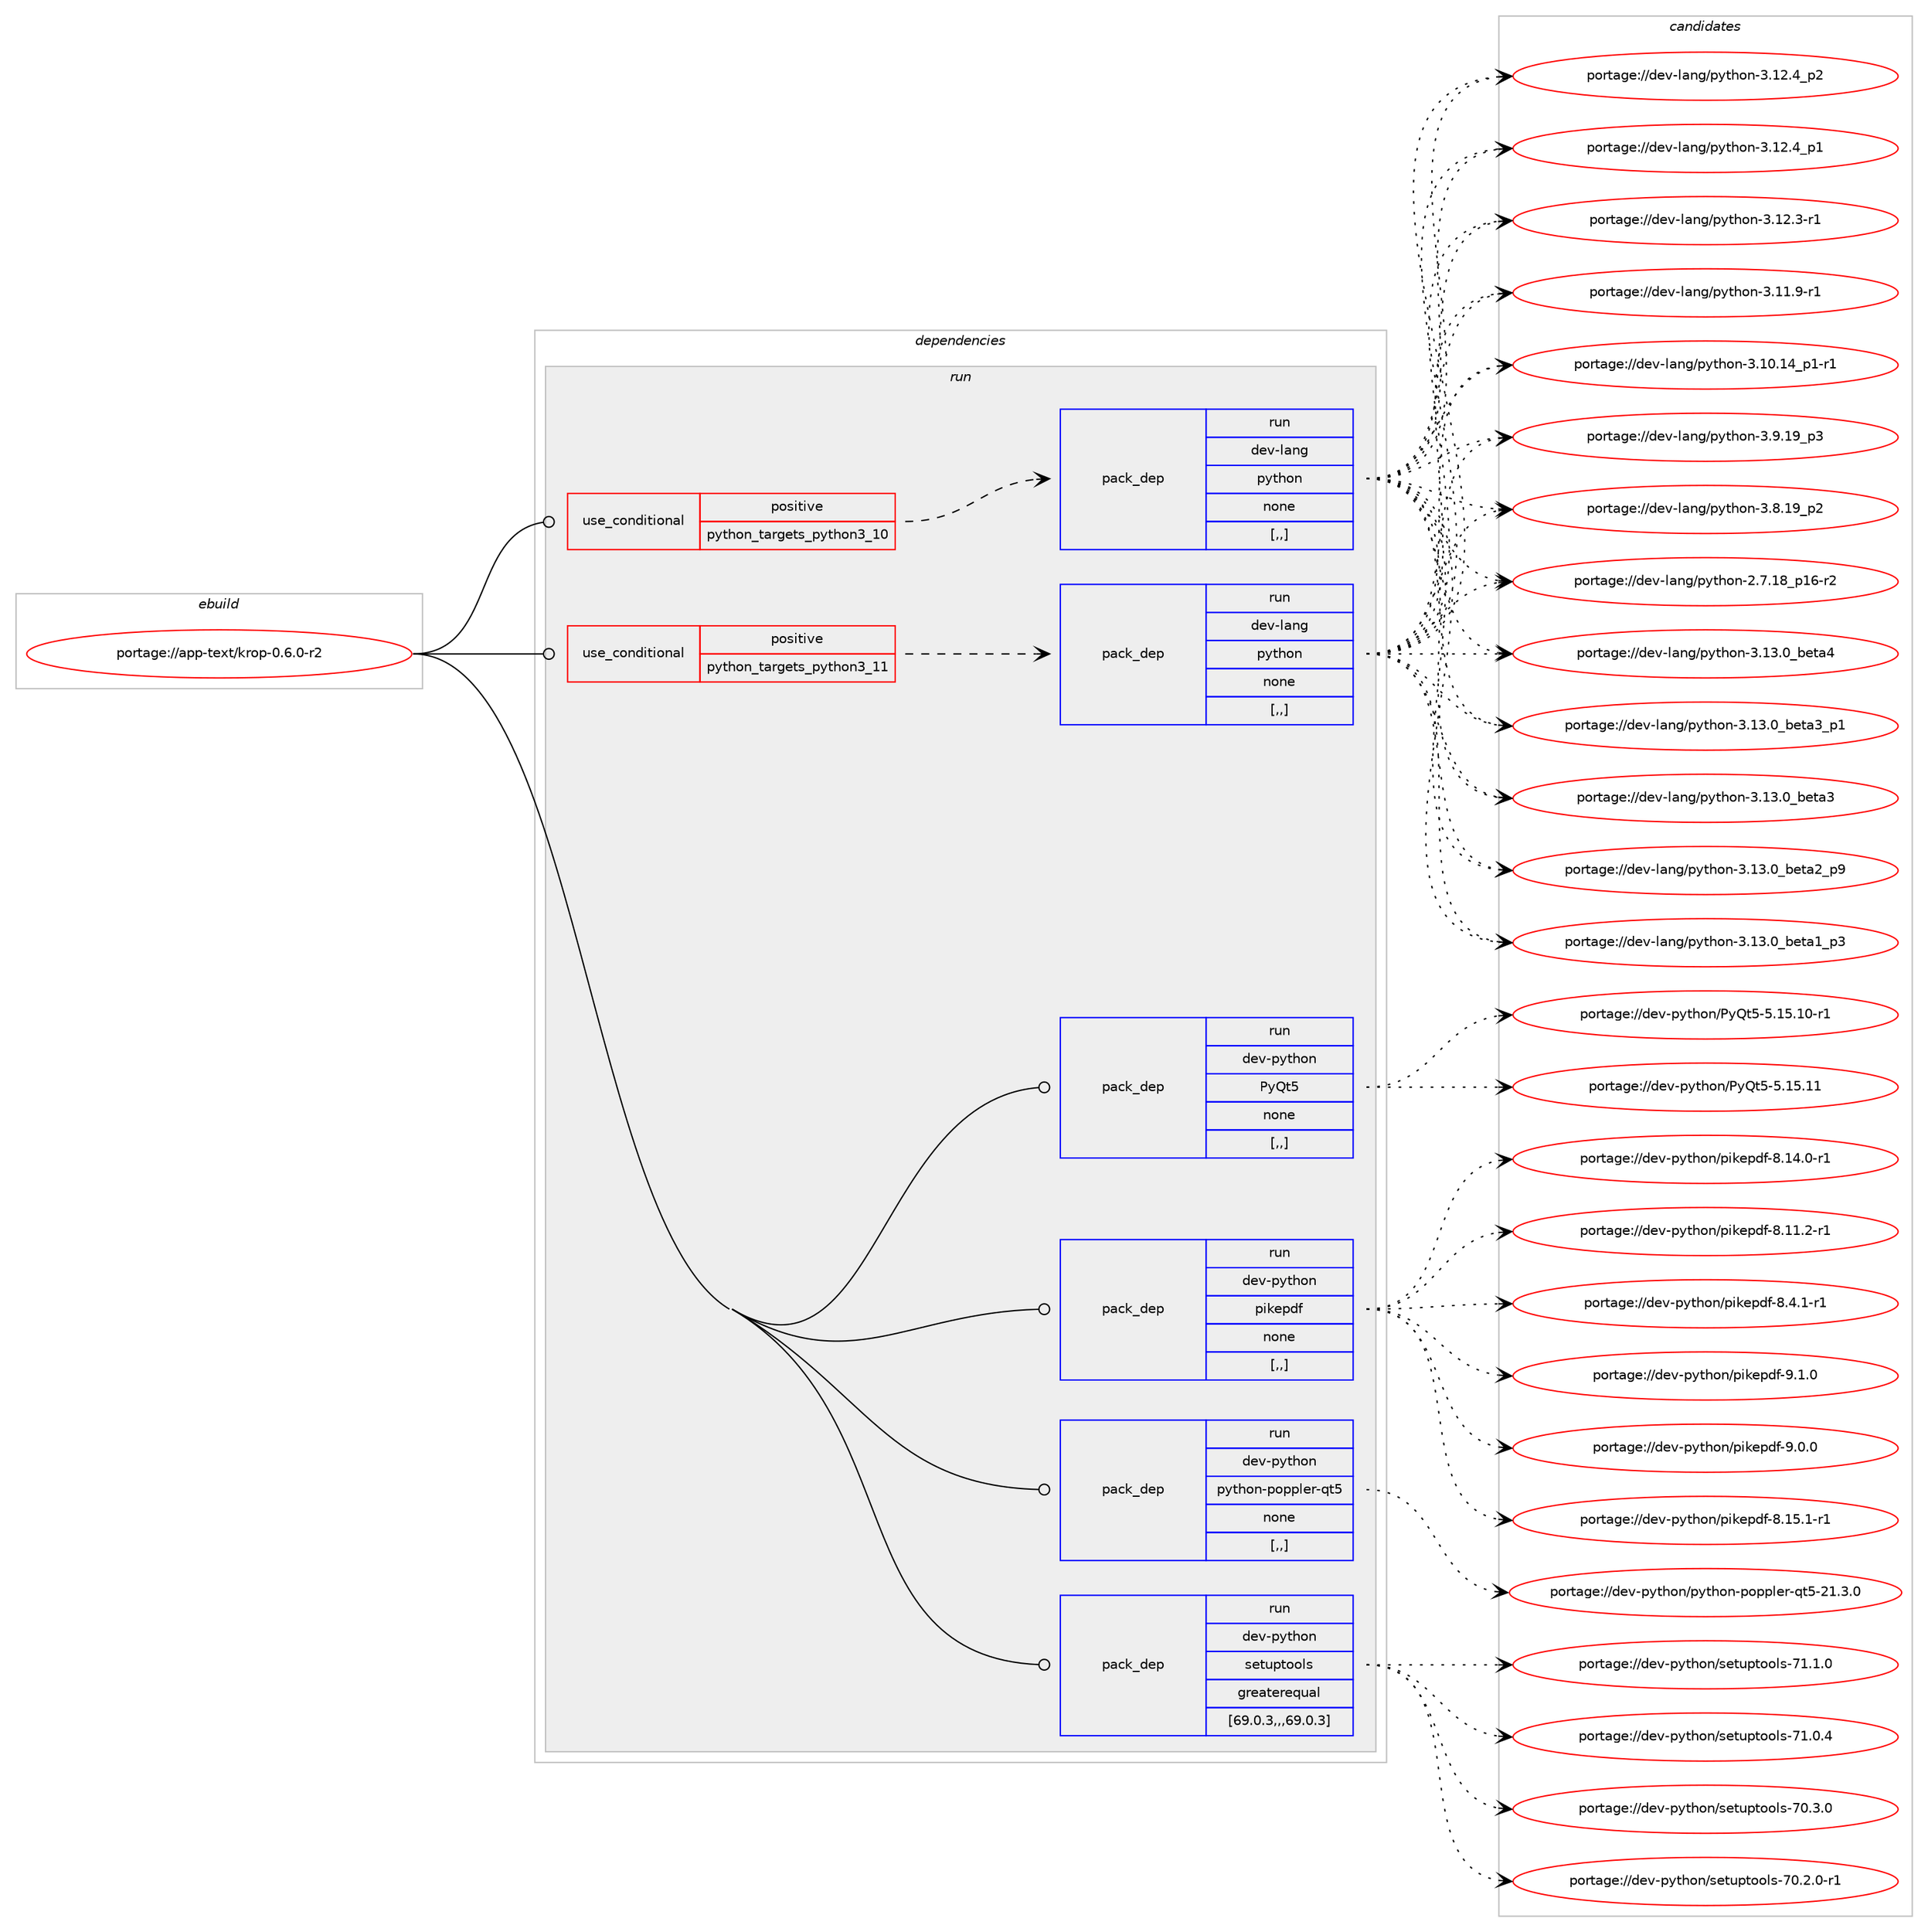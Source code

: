digraph prolog {

# *************
# Graph options
# *************

newrank=true;
concentrate=true;
compound=true;
graph [rankdir=LR,fontname=Helvetica,fontsize=10,ranksep=1.5];#, ranksep=2.5, nodesep=0.2];
edge  [arrowhead=vee];
node  [fontname=Helvetica,fontsize=10];

# **********
# The ebuild
# **********

subgraph cluster_leftcol {
color=gray;
label=<<i>ebuild</i>>;
id [label="portage://app-text/krop-0.6.0-r2", color=red, width=4, href="../app-text/krop-0.6.0-r2.svg"];
}

# ****************
# The dependencies
# ****************

subgraph cluster_midcol {
color=gray;
label=<<i>dependencies</i>>;
subgraph cluster_compile {
fillcolor="#eeeeee";
style=filled;
label=<<i>compile</i>>;
}
subgraph cluster_compileandrun {
fillcolor="#eeeeee";
style=filled;
label=<<i>compile and run</i>>;
}
subgraph cluster_run {
fillcolor="#eeeeee";
style=filled;
label=<<i>run</i>>;
subgraph cond15462 {
dependency57155 [label=<<TABLE BORDER="0" CELLBORDER="1" CELLSPACING="0" CELLPADDING="4"><TR><TD ROWSPAN="3" CELLPADDING="10">use_conditional</TD></TR><TR><TD>positive</TD></TR><TR><TD>python_targets_python3_10</TD></TR></TABLE>>, shape=none, color=red];
subgraph pack41188 {
dependency57156 [label=<<TABLE BORDER="0" CELLBORDER="1" CELLSPACING="0" CELLPADDING="4" WIDTH="220"><TR><TD ROWSPAN="6" CELLPADDING="30">pack_dep</TD></TR><TR><TD WIDTH="110">run</TD></TR><TR><TD>dev-lang</TD></TR><TR><TD>python</TD></TR><TR><TD>none</TD></TR><TR><TD>[,,]</TD></TR></TABLE>>, shape=none, color=blue];
}
dependency57155:e -> dependency57156:w [weight=20,style="dashed",arrowhead="vee"];
}
id:e -> dependency57155:w [weight=20,style="solid",arrowhead="odot"];
subgraph cond15463 {
dependency57157 [label=<<TABLE BORDER="0" CELLBORDER="1" CELLSPACING="0" CELLPADDING="4"><TR><TD ROWSPAN="3" CELLPADDING="10">use_conditional</TD></TR><TR><TD>positive</TD></TR><TR><TD>python_targets_python3_11</TD></TR></TABLE>>, shape=none, color=red];
subgraph pack41189 {
dependency57158 [label=<<TABLE BORDER="0" CELLBORDER="1" CELLSPACING="0" CELLPADDING="4" WIDTH="220"><TR><TD ROWSPAN="6" CELLPADDING="30">pack_dep</TD></TR><TR><TD WIDTH="110">run</TD></TR><TR><TD>dev-lang</TD></TR><TR><TD>python</TD></TR><TR><TD>none</TD></TR><TR><TD>[,,]</TD></TR></TABLE>>, shape=none, color=blue];
}
dependency57157:e -> dependency57158:w [weight=20,style="dashed",arrowhead="vee"];
}
id:e -> dependency57157:w [weight=20,style="solid",arrowhead="odot"];
subgraph pack41190 {
dependency57159 [label=<<TABLE BORDER="0" CELLBORDER="1" CELLSPACING="0" CELLPADDING="4" WIDTH="220"><TR><TD ROWSPAN="6" CELLPADDING="30">pack_dep</TD></TR><TR><TD WIDTH="110">run</TD></TR><TR><TD>dev-python</TD></TR><TR><TD>PyQt5</TD></TR><TR><TD>none</TD></TR><TR><TD>[,,]</TD></TR></TABLE>>, shape=none, color=blue];
}
id:e -> dependency57159:w [weight=20,style="solid",arrowhead="odot"];
subgraph pack41191 {
dependency57160 [label=<<TABLE BORDER="0" CELLBORDER="1" CELLSPACING="0" CELLPADDING="4" WIDTH="220"><TR><TD ROWSPAN="6" CELLPADDING="30">pack_dep</TD></TR><TR><TD WIDTH="110">run</TD></TR><TR><TD>dev-python</TD></TR><TR><TD>pikepdf</TD></TR><TR><TD>none</TD></TR><TR><TD>[,,]</TD></TR></TABLE>>, shape=none, color=blue];
}
id:e -> dependency57160:w [weight=20,style="solid",arrowhead="odot"];
subgraph pack41192 {
dependency57161 [label=<<TABLE BORDER="0" CELLBORDER="1" CELLSPACING="0" CELLPADDING="4" WIDTH="220"><TR><TD ROWSPAN="6" CELLPADDING="30">pack_dep</TD></TR><TR><TD WIDTH="110">run</TD></TR><TR><TD>dev-python</TD></TR><TR><TD>python-poppler-qt5</TD></TR><TR><TD>none</TD></TR><TR><TD>[,,]</TD></TR></TABLE>>, shape=none, color=blue];
}
id:e -> dependency57161:w [weight=20,style="solid",arrowhead="odot"];
subgraph pack41193 {
dependency57162 [label=<<TABLE BORDER="0" CELLBORDER="1" CELLSPACING="0" CELLPADDING="4" WIDTH="220"><TR><TD ROWSPAN="6" CELLPADDING="30">pack_dep</TD></TR><TR><TD WIDTH="110">run</TD></TR><TR><TD>dev-python</TD></TR><TR><TD>setuptools</TD></TR><TR><TD>greaterequal</TD></TR><TR><TD>[69.0.3,,,69.0.3]</TD></TR></TABLE>>, shape=none, color=blue];
}
id:e -> dependency57162:w [weight=20,style="solid",arrowhead="odot"];
}
}

# **************
# The candidates
# **************

subgraph cluster_choices {
rank=same;
color=gray;
label=<<i>candidates</i>>;

subgraph choice41188 {
color=black;
nodesep=1;
choice1001011184510897110103471121211161041111104551464951464895981011169752 [label="portage://dev-lang/python-3.13.0_beta4", color=red, width=4,href="../dev-lang/python-3.13.0_beta4.svg"];
choice10010111845108971101034711212111610411111045514649514648959810111697519511249 [label="portage://dev-lang/python-3.13.0_beta3_p1", color=red, width=4,href="../dev-lang/python-3.13.0_beta3_p1.svg"];
choice1001011184510897110103471121211161041111104551464951464895981011169751 [label="portage://dev-lang/python-3.13.0_beta3", color=red, width=4,href="../dev-lang/python-3.13.0_beta3.svg"];
choice10010111845108971101034711212111610411111045514649514648959810111697509511257 [label="portage://dev-lang/python-3.13.0_beta2_p9", color=red, width=4,href="../dev-lang/python-3.13.0_beta2_p9.svg"];
choice10010111845108971101034711212111610411111045514649514648959810111697499511251 [label="portage://dev-lang/python-3.13.0_beta1_p3", color=red, width=4,href="../dev-lang/python-3.13.0_beta1_p3.svg"];
choice100101118451089711010347112121116104111110455146495046529511250 [label="portage://dev-lang/python-3.12.4_p2", color=red, width=4,href="../dev-lang/python-3.12.4_p2.svg"];
choice100101118451089711010347112121116104111110455146495046529511249 [label="portage://dev-lang/python-3.12.4_p1", color=red, width=4,href="../dev-lang/python-3.12.4_p1.svg"];
choice100101118451089711010347112121116104111110455146495046514511449 [label="portage://dev-lang/python-3.12.3-r1", color=red, width=4,href="../dev-lang/python-3.12.3-r1.svg"];
choice100101118451089711010347112121116104111110455146494946574511449 [label="portage://dev-lang/python-3.11.9-r1", color=red, width=4,href="../dev-lang/python-3.11.9-r1.svg"];
choice100101118451089711010347112121116104111110455146494846495295112494511449 [label="portage://dev-lang/python-3.10.14_p1-r1", color=red, width=4,href="../dev-lang/python-3.10.14_p1-r1.svg"];
choice100101118451089711010347112121116104111110455146574649579511251 [label="portage://dev-lang/python-3.9.19_p3", color=red, width=4,href="../dev-lang/python-3.9.19_p3.svg"];
choice100101118451089711010347112121116104111110455146564649579511250 [label="portage://dev-lang/python-3.8.19_p2", color=red, width=4,href="../dev-lang/python-3.8.19_p2.svg"];
choice100101118451089711010347112121116104111110455046554649569511249544511450 [label="portage://dev-lang/python-2.7.18_p16-r2", color=red, width=4,href="../dev-lang/python-2.7.18_p16-r2.svg"];
dependency57156:e -> choice1001011184510897110103471121211161041111104551464951464895981011169752:w [style=dotted,weight="100"];
dependency57156:e -> choice10010111845108971101034711212111610411111045514649514648959810111697519511249:w [style=dotted,weight="100"];
dependency57156:e -> choice1001011184510897110103471121211161041111104551464951464895981011169751:w [style=dotted,weight="100"];
dependency57156:e -> choice10010111845108971101034711212111610411111045514649514648959810111697509511257:w [style=dotted,weight="100"];
dependency57156:e -> choice10010111845108971101034711212111610411111045514649514648959810111697499511251:w [style=dotted,weight="100"];
dependency57156:e -> choice100101118451089711010347112121116104111110455146495046529511250:w [style=dotted,weight="100"];
dependency57156:e -> choice100101118451089711010347112121116104111110455146495046529511249:w [style=dotted,weight="100"];
dependency57156:e -> choice100101118451089711010347112121116104111110455146495046514511449:w [style=dotted,weight="100"];
dependency57156:e -> choice100101118451089711010347112121116104111110455146494946574511449:w [style=dotted,weight="100"];
dependency57156:e -> choice100101118451089711010347112121116104111110455146494846495295112494511449:w [style=dotted,weight="100"];
dependency57156:e -> choice100101118451089711010347112121116104111110455146574649579511251:w [style=dotted,weight="100"];
dependency57156:e -> choice100101118451089711010347112121116104111110455146564649579511250:w [style=dotted,weight="100"];
dependency57156:e -> choice100101118451089711010347112121116104111110455046554649569511249544511450:w [style=dotted,weight="100"];
}
subgraph choice41189 {
color=black;
nodesep=1;
choice1001011184510897110103471121211161041111104551464951464895981011169752 [label="portage://dev-lang/python-3.13.0_beta4", color=red, width=4,href="../dev-lang/python-3.13.0_beta4.svg"];
choice10010111845108971101034711212111610411111045514649514648959810111697519511249 [label="portage://dev-lang/python-3.13.0_beta3_p1", color=red, width=4,href="../dev-lang/python-3.13.0_beta3_p1.svg"];
choice1001011184510897110103471121211161041111104551464951464895981011169751 [label="portage://dev-lang/python-3.13.0_beta3", color=red, width=4,href="../dev-lang/python-3.13.0_beta3.svg"];
choice10010111845108971101034711212111610411111045514649514648959810111697509511257 [label="portage://dev-lang/python-3.13.0_beta2_p9", color=red, width=4,href="../dev-lang/python-3.13.0_beta2_p9.svg"];
choice10010111845108971101034711212111610411111045514649514648959810111697499511251 [label="portage://dev-lang/python-3.13.0_beta1_p3", color=red, width=4,href="../dev-lang/python-3.13.0_beta1_p3.svg"];
choice100101118451089711010347112121116104111110455146495046529511250 [label="portage://dev-lang/python-3.12.4_p2", color=red, width=4,href="../dev-lang/python-3.12.4_p2.svg"];
choice100101118451089711010347112121116104111110455146495046529511249 [label="portage://dev-lang/python-3.12.4_p1", color=red, width=4,href="../dev-lang/python-3.12.4_p1.svg"];
choice100101118451089711010347112121116104111110455146495046514511449 [label="portage://dev-lang/python-3.12.3-r1", color=red, width=4,href="../dev-lang/python-3.12.3-r1.svg"];
choice100101118451089711010347112121116104111110455146494946574511449 [label="portage://dev-lang/python-3.11.9-r1", color=red, width=4,href="../dev-lang/python-3.11.9-r1.svg"];
choice100101118451089711010347112121116104111110455146494846495295112494511449 [label="portage://dev-lang/python-3.10.14_p1-r1", color=red, width=4,href="../dev-lang/python-3.10.14_p1-r1.svg"];
choice100101118451089711010347112121116104111110455146574649579511251 [label="portage://dev-lang/python-3.9.19_p3", color=red, width=4,href="../dev-lang/python-3.9.19_p3.svg"];
choice100101118451089711010347112121116104111110455146564649579511250 [label="portage://dev-lang/python-3.8.19_p2", color=red, width=4,href="../dev-lang/python-3.8.19_p2.svg"];
choice100101118451089711010347112121116104111110455046554649569511249544511450 [label="portage://dev-lang/python-2.7.18_p16-r2", color=red, width=4,href="../dev-lang/python-2.7.18_p16-r2.svg"];
dependency57158:e -> choice1001011184510897110103471121211161041111104551464951464895981011169752:w [style=dotted,weight="100"];
dependency57158:e -> choice10010111845108971101034711212111610411111045514649514648959810111697519511249:w [style=dotted,weight="100"];
dependency57158:e -> choice1001011184510897110103471121211161041111104551464951464895981011169751:w [style=dotted,weight="100"];
dependency57158:e -> choice10010111845108971101034711212111610411111045514649514648959810111697509511257:w [style=dotted,weight="100"];
dependency57158:e -> choice10010111845108971101034711212111610411111045514649514648959810111697499511251:w [style=dotted,weight="100"];
dependency57158:e -> choice100101118451089711010347112121116104111110455146495046529511250:w [style=dotted,weight="100"];
dependency57158:e -> choice100101118451089711010347112121116104111110455146495046529511249:w [style=dotted,weight="100"];
dependency57158:e -> choice100101118451089711010347112121116104111110455146495046514511449:w [style=dotted,weight="100"];
dependency57158:e -> choice100101118451089711010347112121116104111110455146494946574511449:w [style=dotted,weight="100"];
dependency57158:e -> choice100101118451089711010347112121116104111110455146494846495295112494511449:w [style=dotted,weight="100"];
dependency57158:e -> choice100101118451089711010347112121116104111110455146574649579511251:w [style=dotted,weight="100"];
dependency57158:e -> choice100101118451089711010347112121116104111110455146564649579511250:w [style=dotted,weight="100"];
dependency57158:e -> choice100101118451089711010347112121116104111110455046554649569511249544511450:w [style=dotted,weight="100"];
}
subgraph choice41190 {
color=black;
nodesep=1;
choice10010111845112121116104111110478012181116534553464953464949 [label="portage://dev-python/PyQt5-5.15.11", color=red, width=4,href="../dev-python/PyQt5-5.15.11.svg"];
choice100101118451121211161041111104780121811165345534649534649484511449 [label="portage://dev-python/PyQt5-5.15.10-r1", color=red, width=4,href="../dev-python/PyQt5-5.15.10-r1.svg"];
dependency57159:e -> choice10010111845112121116104111110478012181116534553464953464949:w [style=dotted,weight="100"];
dependency57159:e -> choice100101118451121211161041111104780121811165345534649534649484511449:w [style=dotted,weight="100"];
}
subgraph choice41191 {
color=black;
nodesep=1;
choice1001011184511212111610411111047112105107101112100102455746494648 [label="portage://dev-python/pikepdf-9.1.0", color=red, width=4,href="../dev-python/pikepdf-9.1.0.svg"];
choice1001011184511212111610411111047112105107101112100102455746484648 [label="portage://dev-python/pikepdf-9.0.0", color=red, width=4,href="../dev-python/pikepdf-9.0.0.svg"];
choice1001011184511212111610411111047112105107101112100102455646495346494511449 [label="portage://dev-python/pikepdf-8.15.1-r1", color=red, width=4,href="../dev-python/pikepdf-8.15.1-r1.svg"];
choice1001011184511212111610411111047112105107101112100102455646495246484511449 [label="portage://dev-python/pikepdf-8.14.0-r1", color=red, width=4,href="../dev-python/pikepdf-8.14.0-r1.svg"];
choice1001011184511212111610411111047112105107101112100102455646494946504511449 [label="portage://dev-python/pikepdf-8.11.2-r1", color=red, width=4,href="../dev-python/pikepdf-8.11.2-r1.svg"];
choice10010111845112121116104111110471121051071011121001024556465246494511449 [label="portage://dev-python/pikepdf-8.4.1-r1", color=red, width=4,href="../dev-python/pikepdf-8.4.1-r1.svg"];
dependency57160:e -> choice1001011184511212111610411111047112105107101112100102455746494648:w [style=dotted,weight="100"];
dependency57160:e -> choice1001011184511212111610411111047112105107101112100102455746484648:w [style=dotted,weight="100"];
dependency57160:e -> choice1001011184511212111610411111047112105107101112100102455646495346494511449:w [style=dotted,weight="100"];
dependency57160:e -> choice1001011184511212111610411111047112105107101112100102455646495246484511449:w [style=dotted,weight="100"];
dependency57160:e -> choice1001011184511212111610411111047112105107101112100102455646494946504511449:w [style=dotted,weight="100"];
dependency57160:e -> choice10010111845112121116104111110471121051071011121001024556465246494511449:w [style=dotted,weight="100"];
}
subgraph choice41192 {
color=black;
nodesep=1;
choice100101118451121211161041111104711212111610411111045112111112112108101114451131165345504946514648 [label="portage://dev-python/python-poppler-qt5-21.3.0", color=red, width=4,href="../dev-python/python-poppler-qt5-21.3.0.svg"];
dependency57161:e -> choice100101118451121211161041111104711212111610411111045112111112112108101114451131165345504946514648:w [style=dotted,weight="100"];
}
subgraph choice41193 {
color=black;
nodesep=1;
choice100101118451121211161041111104711510111611711211611111110811545554946494648 [label="portage://dev-python/setuptools-71.1.0", color=red, width=4,href="../dev-python/setuptools-71.1.0.svg"];
choice100101118451121211161041111104711510111611711211611111110811545554946484652 [label="portage://dev-python/setuptools-71.0.4", color=red, width=4,href="../dev-python/setuptools-71.0.4.svg"];
choice100101118451121211161041111104711510111611711211611111110811545554846514648 [label="portage://dev-python/setuptools-70.3.0", color=red, width=4,href="../dev-python/setuptools-70.3.0.svg"];
choice1001011184511212111610411111047115101116117112116111111108115455548465046484511449 [label="portage://dev-python/setuptools-70.2.0-r1", color=red, width=4,href="../dev-python/setuptools-70.2.0-r1.svg"];
dependency57162:e -> choice100101118451121211161041111104711510111611711211611111110811545554946494648:w [style=dotted,weight="100"];
dependency57162:e -> choice100101118451121211161041111104711510111611711211611111110811545554946484652:w [style=dotted,weight="100"];
dependency57162:e -> choice100101118451121211161041111104711510111611711211611111110811545554846514648:w [style=dotted,weight="100"];
dependency57162:e -> choice1001011184511212111610411111047115101116117112116111111108115455548465046484511449:w [style=dotted,weight="100"];
}
}

}
